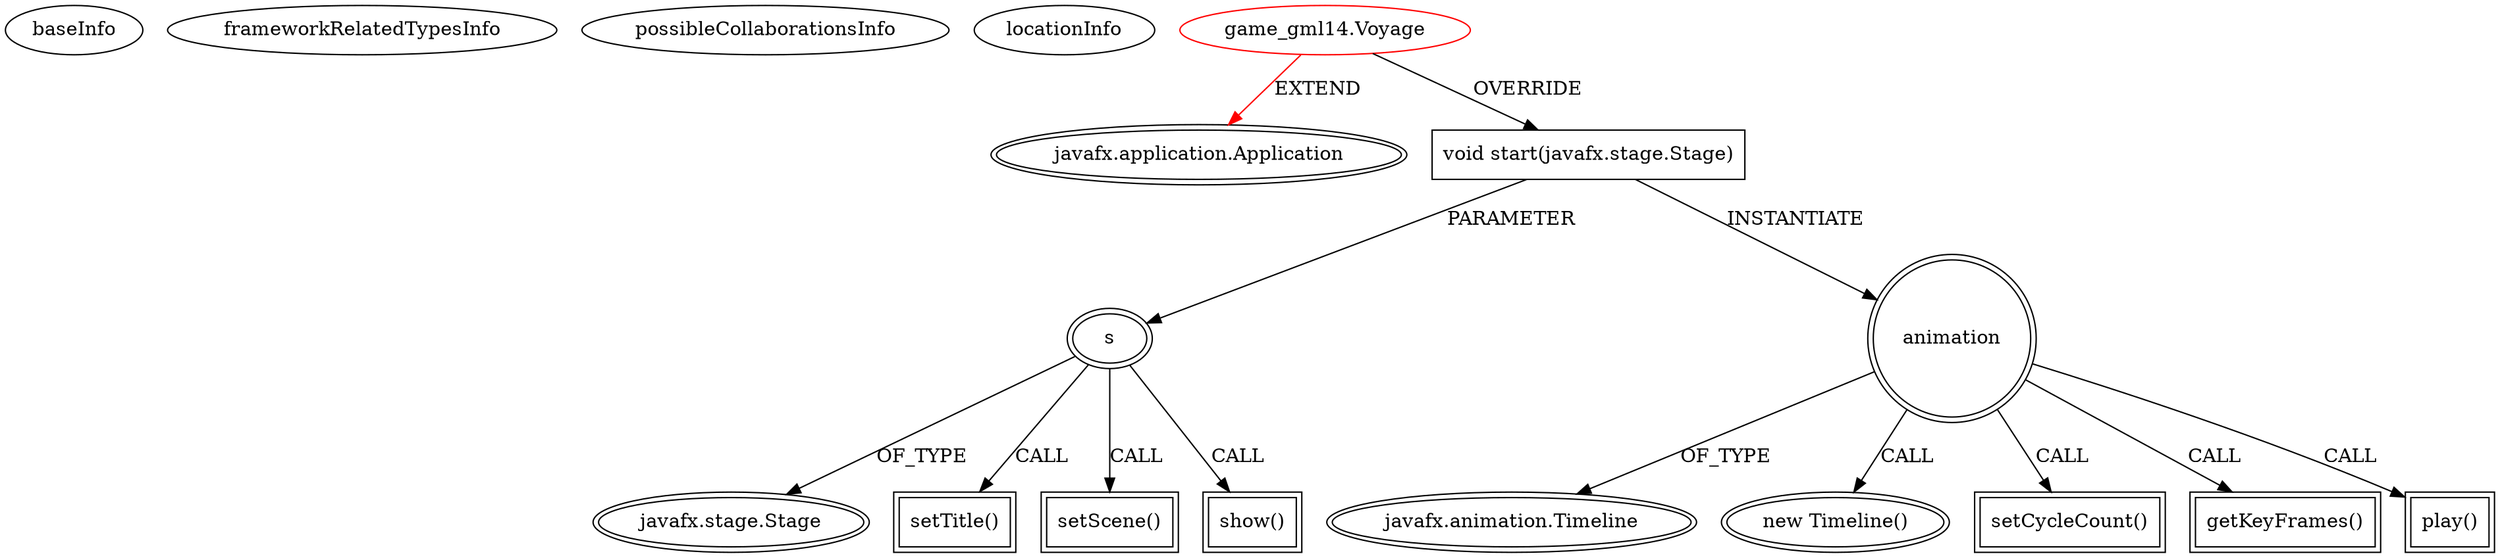 digraph {
baseInfo[graphId=2822,category="extension_graph",isAnonymous=false,possibleRelation=false]
frameworkRelatedTypesInfo[0="javafx.application.Application"]
possibleCollaborationsInfo[]
locationInfo[projectName="gregory-lyons-voyage-to-venus",filePath="/gregory-lyons-voyage-to-venus/voyage-to-venus-master/src/game_gml14/Voyage.java",contextSignature="Voyage",graphId="2822"]
0[label="game_gml14.Voyage",vertexType="ROOT_CLIENT_CLASS_DECLARATION",isFrameworkType=false,color=red]
1[label="javafx.application.Application",vertexType="FRAMEWORK_CLASS_TYPE",isFrameworkType=true,peripheries=2]
2[label="void start(javafx.stage.Stage)",vertexType="OVERRIDING_METHOD_DECLARATION",isFrameworkType=false,shape=box]
3[label="s",vertexType="PARAMETER_DECLARATION",isFrameworkType=true,peripheries=2]
4[label="javafx.stage.Stage",vertexType="FRAMEWORK_CLASS_TYPE",isFrameworkType=true,peripheries=2]
6[label="setTitle()",vertexType="INSIDE_CALL",isFrameworkType=true,peripheries=2,shape=box]
8[label="setScene()",vertexType="INSIDE_CALL",isFrameworkType=true,peripheries=2,shape=box]
10[label="show()",vertexType="INSIDE_CALL",isFrameworkType=true,peripheries=2,shape=box]
12[label="animation",vertexType="VARIABLE_EXPRESION",isFrameworkType=true,peripheries=2,shape=circle]
13[label="javafx.animation.Timeline",vertexType="FRAMEWORK_CLASS_TYPE",isFrameworkType=true,peripheries=2]
11[label="new Timeline()",vertexType="CONSTRUCTOR_CALL",isFrameworkType=true,peripheries=2]
15[label="setCycleCount()",vertexType="INSIDE_CALL",isFrameworkType=true,peripheries=2,shape=box]
17[label="getKeyFrames()",vertexType="INSIDE_CALL",isFrameworkType=true,peripheries=2,shape=box]
19[label="play()",vertexType="INSIDE_CALL",isFrameworkType=true,peripheries=2,shape=box]
0->1[label="EXTEND",color=red]
0->2[label="OVERRIDE"]
3->4[label="OF_TYPE"]
2->3[label="PARAMETER"]
3->6[label="CALL"]
3->8[label="CALL"]
3->10[label="CALL"]
2->12[label="INSTANTIATE"]
12->13[label="OF_TYPE"]
12->11[label="CALL"]
12->15[label="CALL"]
12->17[label="CALL"]
12->19[label="CALL"]
}

